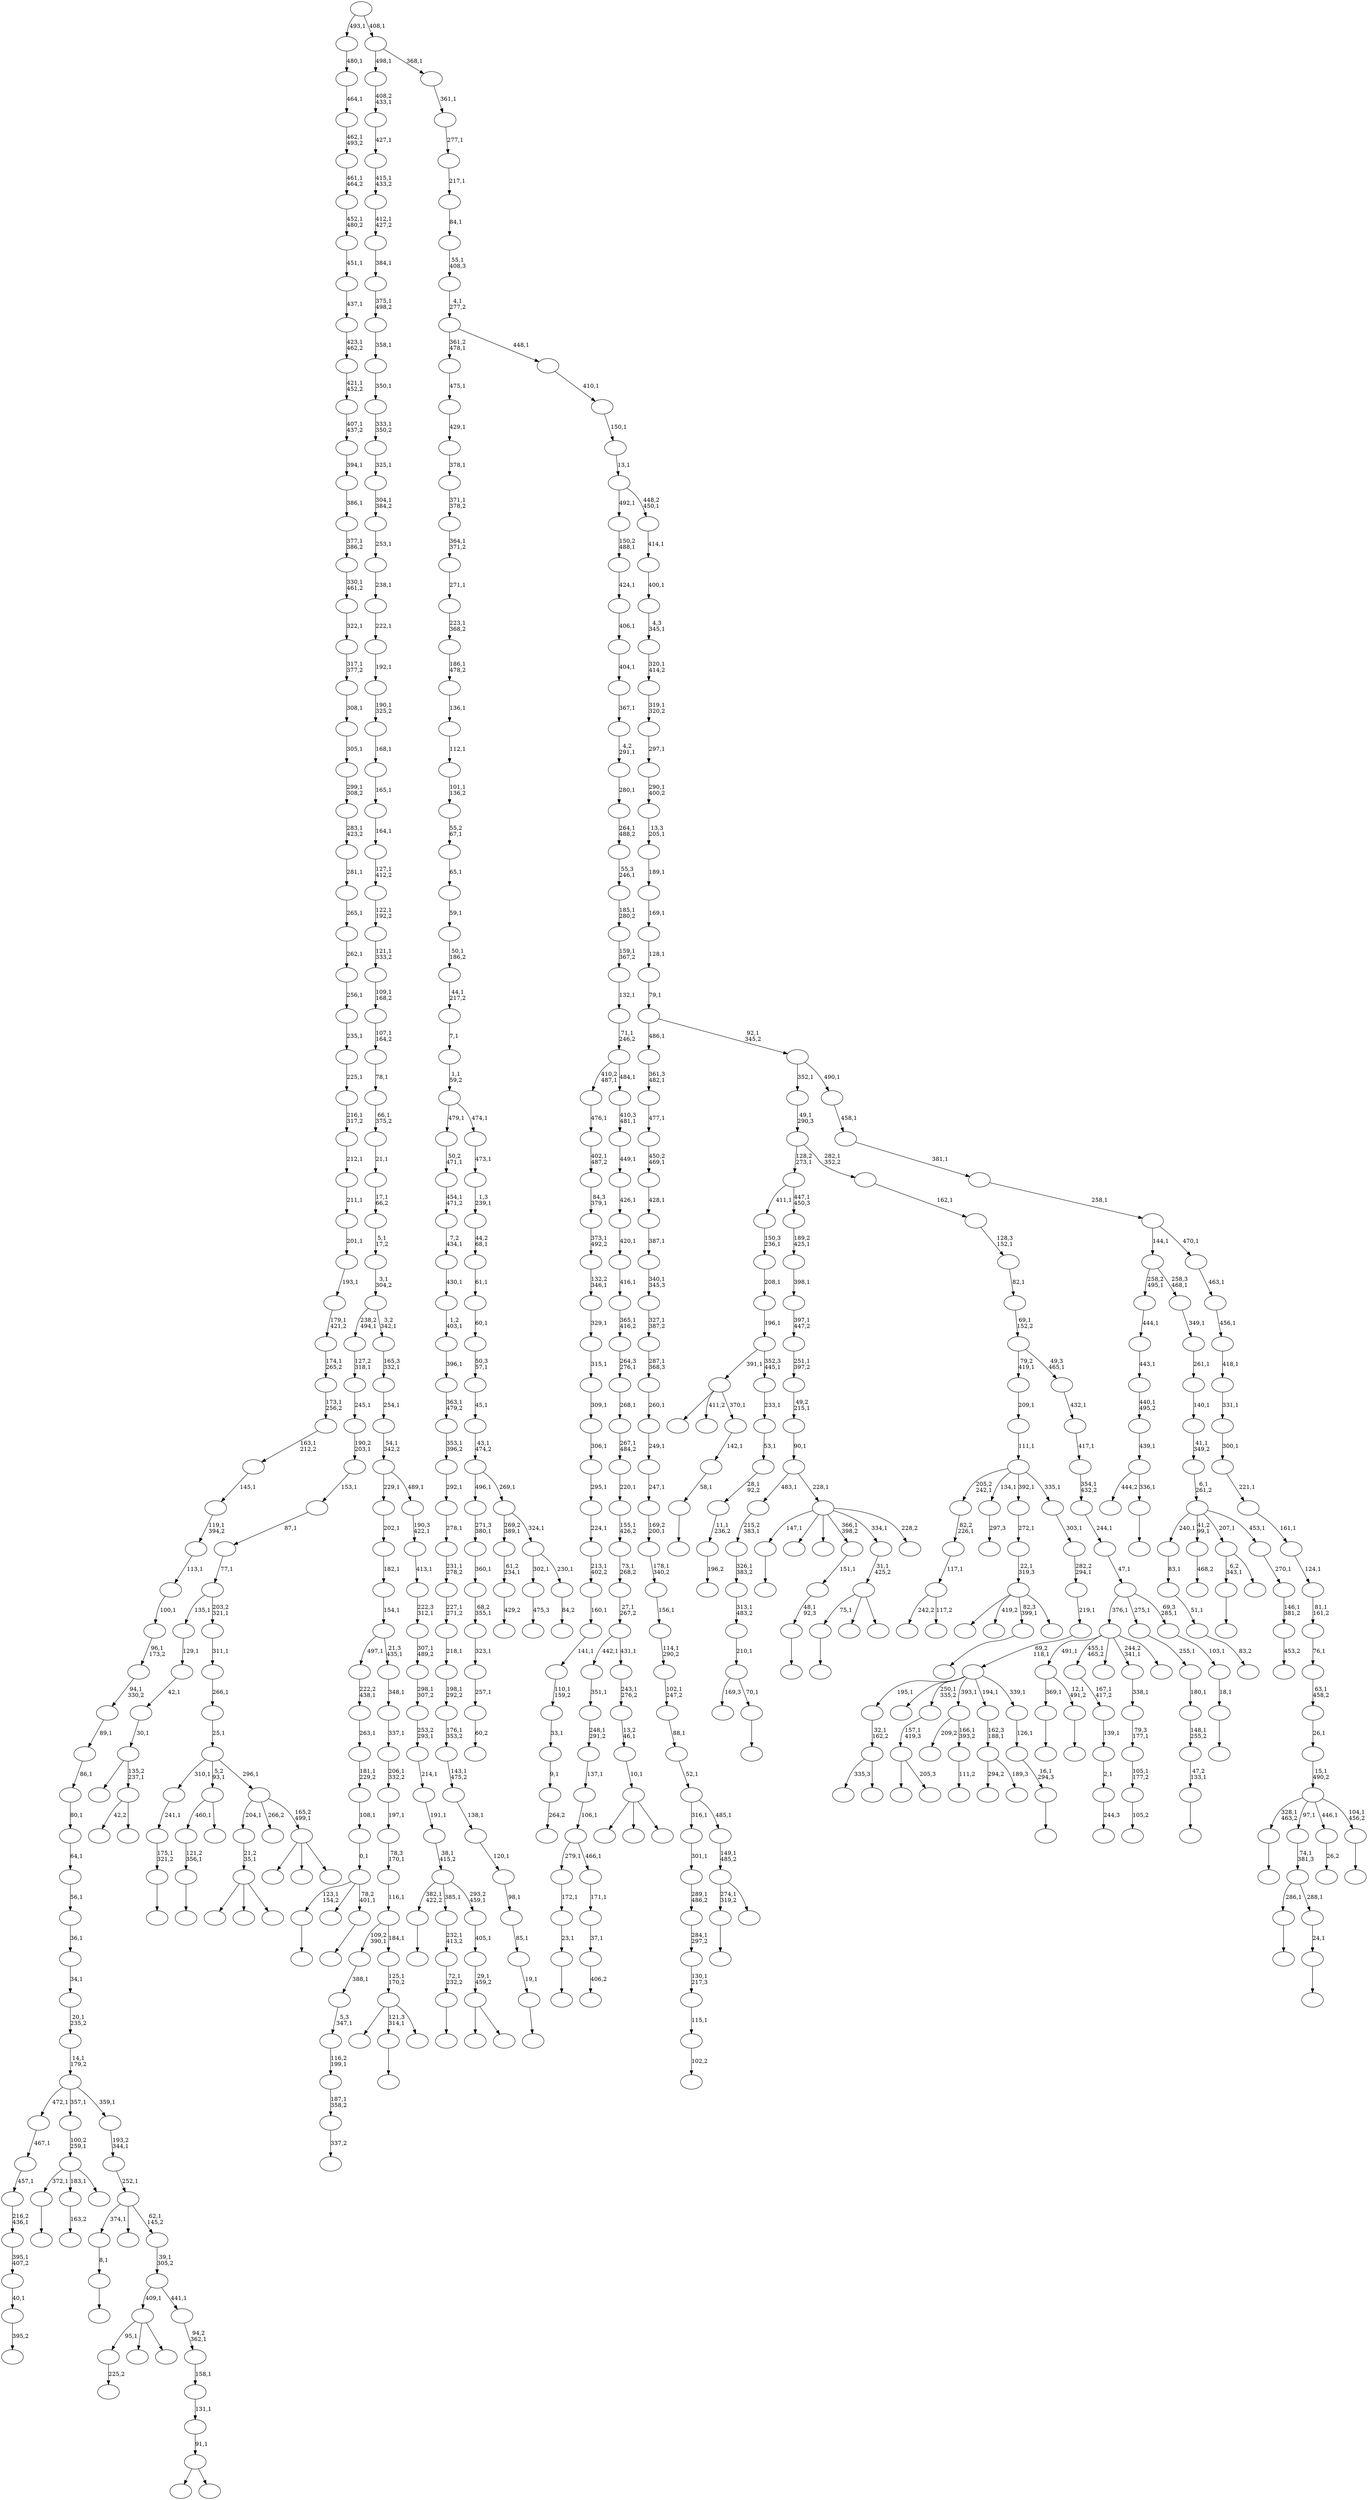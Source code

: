 digraph T {
	600 [label=""]
	599 [label=""]
	598 [label=""]
	597 [label=""]
	596 [label=""]
	595 [label=""]
	594 [label=""]
	593 [label=""]
	592 [label=""]
	591 [label=""]
	590 [label=""]
	589 [label=""]
	588 [label=""]
	587 [label=""]
	586 [label=""]
	585 [label=""]
	584 [label=""]
	583 [label=""]
	582 [label=""]
	581 [label=""]
	580 [label=""]
	579 [label=""]
	578 [label=""]
	577 [label=""]
	576 [label=""]
	575 [label=""]
	574 [label=""]
	573 [label=""]
	572 [label=""]
	571 [label=""]
	570 [label=""]
	569 [label=""]
	568 [label=""]
	567 [label=""]
	566 [label=""]
	565 [label=""]
	564 [label=""]
	563 [label=""]
	562 [label=""]
	561 [label=""]
	560 [label=""]
	559 [label=""]
	558 [label=""]
	557 [label=""]
	556 [label=""]
	555 [label=""]
	554 [label=""]
	553 [label=""]
	552 [label=""]
	551 [label=""]
	550 [label=""]
	549 [label=""]
	548 [label=""]
	547 [label=""]
	546 [label=""]
	545 [label=""]
	544 [label=""]
	543 [label=""]
	542 [label=""]
	541 [label=""]
	540 [label=""]
	539 [label=""]
	538 [label=""]
	537 [label=""]
	536 [label=""]
	535 [label=""]
	534 [label=""]
	533 [label=""]
	532 [label=""]
	531 [label=""]
	530 [label=""]
	529 [label=""]
	528 [label=""]
	527 [label=""]
	526 [label=""]
	525 [label=""]
	524 [label=""]
	523 [label=""]
	522 [label=""]
	521 [label=""]
	520 [label=""]
	519 [label=""]
	518 [label=""]
	517 [label=""]
	516 [label=""]
	515 [label=""]
	514 [label=""]
	513 [label=""]
	512 [label=""]
	511 [label=""]
	510 [label=""]
	509 [label=""]
	508 [label=""]
	507 [label=""]
	506 [label=""]
	505 [label=""]
	504 [label=""]
	503 [label=""]
	502 [label=""]
	501 [label=""]
	500 [label=""]
	499 [label=""]
	498 [label=""]
	497 [label=""]
	496 [label=""]
	495 [label=""]
	494 [label=""]
	493 [label=""]
	492 [label=""]
	491 [label=""]
	490 [label=""]
	489 [label=""]
	488 [label=""]
	487 [label=""]
	486 [label=""]
	485 [label=""]
	484 [label=""]
	483 [label=""]
	482 [label=""]
	481 [label=""]
	480 [label=""]
	479 [label=""]
	478 [label=""]
	477 [label=""]
	476 [label=""]
	475 [label=""]
	474 [label=""]
	473 [label=""]
	472 [label=""]
	471 [label=""]
	470 [label=""]
	469 [label=""]
	468 [label=""]
	467 [label=""]
	466 [label=""]
	465 [label=""]
	464 [label=""]
	463 [label=""]
	462 [label=""]
	461 [label=""]
	460 [label=""]
	459 [label=""]
	458 [label=""]
	457 [label=""]
	456 [label=""]
	455 [label=""]
	454 [label=""]
	453 [label=""]
	452 [label=""]
	451 [label=""]
	450 [label=""]
	449 [label=""]
	448 [label=""]
	447 [label=""]
	446 [label=""]
	445 [label=""]
	444 [label=""]
	443 [label=""]
	442 [label=""]
	441 [label=""]
	440 [label=""]
	439 [label=""]
	438 [label=""]
	437 [label=""]
	436 [label=""]
	435 [label=""]
	434 [label=""]
	433 [label=""]
	432 [label=""]
	431 [label=""]
	430 [label=""]
	429 [label=""]
	428 [label=""]
	427 [label=""]
	426 [label=""]
	425 [label=""]
	424 [label=""]
	423 [label=""]
	422 [label=""]
	421 [label=""]
	420 [label=""]
	419 [label=""]
	418 [label=""]
	417 [label=""]
	416 [label=""]
	415 [label=""]
	414 [label=""]
	413 [label=""]
	412 [label=""]
	411 [label=""]
	410 [label=""]
	409 [label=""]
	408 [label=""]
	407 [label=""]
	406 [label=""]
	405 [label=""]
	404 [label=""]
	403 [label=""]
	402 [label=""]
	401 [label=""]
	400 [label=""]
	399 [label=""]
	398 [label=""]
	397 [label=""]
	396 [label=""]
	395 [label=""]
	394 [label=""]
	393 [label=""]
	392 [label=""]
	391 [label=""]
	390 [label=""]
	389 [label=""]
	388 [label=""]
	387 [label=""]
	386 [label=""]
	385 [label=""]
	384 [label=""]
	383 [label=""]
	382 [label=""]
	381 [label=""]
	380 [label=""]
	379 [label=""]
	378 [label=""]
	377 [label=""]
	376 [label=""]
	375 [label=""]
	374 [label=""]
	373 [label=""]
	372 [label=""]
	371 [label=""]
	370 [label=""]
	369 [label=""]
	368 [label=""]
	367 [label=""]
	366 [label=""]
	365 [label=""]
	364 [label=""]
	363 [label=""]
	362 [label=""]
	361 [label=""]
	360 [label=""]
	359 [label=""]
	358 [label=""]
	357 [label=""]
	356 [label=""]
	355 [label=""]
	354 [label=""]
	353 [label=""]
	352 [label=""]
	351 [label=""]
	350 [label=""]
	349 [label=""]
	348 [label=""]
	347 [label=""]
	346 [label=""]
	345 [label=""]
	344 [label=""]
	343 [label=""]
	342 [label=""]
	341 [label=""]
	340 [label=""]
	339 [label=""]
	338 [label=""]
	337 [label=""]
	336 [label=""]
	335 [label=""]
	334 [label=""]
	333 [label=""]
	332 [label=""]
	331 [label=""]
	330 [label=""]
	329 [label=""]
	328 [label=""]
	327 [label=""]
	326 [label=""]
	325 [label=""]
	324 [label=""]
	323 [label=""]
	322 [label=""]
	321 [label=""]
	320 [label=""]
	319 [label=""]
	318 [label=""]
	317 [label=""]
	316 [label=""]
	315 [label=""]
	314 [label=""]
	313 [label=""]
	312 [label=""]
	311 [label=""]
	310 [label=""]
	309 [label=""]
	308 [label=""]
	307 [label=""]
	306 [label=""]
	305 [label=""]
	304 [label=""]
	303 [label=""]
	302 [label=""]
	301 [label=""]
	300 [label=""]
	299 [label=""]
	298 [label=""]
	297 [label=""]
	296 [label=""]
	295 [label=""]
	294 [label=""]
	293 [label=""]
	292 [label=""]
	291 [label=""]
	290 [label=""]
	289 [label=""]
	288 [label=""]
	287 [label=""]
	286 [label=""]
	285 [label=""]
	284 [label=""]
	283 [label=""]
	282 [label=""]
	281 [label=""]
	280 [label=""]
	279 [label=""]
	278 [label=""]
	277 [label=""]
	276 [label=""]
	275 [label=""]
	274 [label=""]
	273 [label=""]
	272 [label=""]
	271 [label=""]
	270 [label=""]
	269 [label=""]
	268 [label=""]
	267 [label=""]
	266 [label=""]
	265 [label=""]
	264 [label=""]
	263 [label=""]
	262 [label=""]
	261 [label=""]
	260 [label=""]
	259 [label=""]
	258 [label=""]
	257 [label=""]
	256 [label=""]
	255 [label=""]
	254 [label=""]
	253 [label=""]
	252 [label=""]
	251 [label=""]
	250 [label=""]
	249 [label=""]
	248 [label=""]
	247 [label=""]
	246 [label=""]
	245 [label=""]
	244 [label=""]
	243 [label=""]
	242 [label=""]
	241 [label=""]
	240 [label=""]
	239 [label=""]
	238 [label=""]
	237 [label=""]
	236 [label=""]
	235 [label=""]
	234 [label=""]
	233 [label=""]
	232 [label=""]
	231 [label=""]
	230 [label=""]
	229 [label=""]
	228 [label=""]
	227 [label=""]
	226 [label=""]
	225 [label=""]
	224 [label=""]
	223 [label=""]
	222 [label=""]
	221 [label=""]
	220 [label=""]
	219 [label=""]
	218 [label=""]
	217 [label=""]
	216 [label=""]
	215 [label=""]
	214 [label=""]
	213 [label=""]
	212 [label=""]
	211 [label=""]
	210 [label=""]
	209 [label=""]
	208 [label=""]
	207 [label=""]
	206 [label=""]
	205 [label=""]
	204 [label=""]
	203 [label=""]
	202 [label=""]
	201 [label=""]
	200 [label=""]
	199 [label=""]
	198 [label=""]
	197 [label=""]
	196 [label=""]
	195 [label=""]
	194 [label=""]
	193 [label=""]
	192 [label=""]
	191 [label=""]
	190 [label=""]
	189 [label=""]
	188 [label=""]
	187 [label=""]
	186 [label=""]
	185 [label=""]
	184 [label=""]
	183 [label=""]
	182 [label=""]
	181 [label=""]
	180 [label=""]
	179 [label=""]
	178 [label=""]
	177 [label=""]
	176 [label=""]
	175 [label=""]
	174 [label=""]
	173 [label=""]
	172 [label=""]
	171 [label=""]
	170 [label=""]
	169 [label=""]
	168 [label=""]
	167 [label=""]
	166 [label=""]
	165 [label=""]
	164 [label=""]
	163 [label=""]
	162 [label=""]
	161 [label=""]
	160 [label=""]
	159 [label=""]
	158 [label=""]
	157 [label=""]
	156 [label=""]
	155 [label=""]
	154 [label=""]
	153 [label=""]
	152 [label=""]
	151 [label=""]
	150 [label=""]
	149 [label=""]
	148 [label=""]
	147 [label=""]
	146 [label=""]
	145 [label=""]
	144 [label=""]
	143 [label=""]
	142 [label=""]
	141 [label=""]
	140 [label=""]
	139 [label=""]
	138 [label=""]
	137 [label=""]
	136 [label=""]
	135 [label=""]
	134 [label=""]
	133 [label=""]
	132 [label=""]
	131 [label=""]
	130 [label=""]
	129 [label=""]
	128 [label=""]
	127 [label=""]
	126 [label=""]
	125 [label=""]
	124 [label=""]
	123 [label=""]
	122 [label=""]
	121 [label=""]
	120 [label=""]
	119 [label=""]
	118 [label=""]
	117 [label=""]
	116 [label=""]
	115 [label=""]
	114 [label=""]
	113 [label=""]
	112 [label=""]
	111 [label=""]
	110 [label=""]
	109 [label=""]
	108 [label=""]
	107 [label=""]
	106 [label=""]
	105 [label=""]
	104 [label=""]
	103 [label=""]
	102 [label=""]
	101 [label=""]
	100 [label=""]
	99 [label=""]
	98 [label=""]
	97 [label=""]
	96 [label=""]
	95 [label=""]
	94 [label=""]
	93 [label=""]
	92 [label=""]
	91 [label=""]
	90 [label=""]
	89 [label=""]
	88 [label=""]
	87 [label=""]
	86 [label=""]
	85 [label=""]
	84 [label=""]
	83 [label=""]
	82 [label=""]
	81 [label=""]
	80 [label=""]
	79 [label=""]
	78 [label=""]
	77 [label=""]
	76 [label=""]
	75 [label=""]
	74 [label=""]
	73 [label=""]
	72 [label=""]
	71 [label=""]
	70 [label=""]
	69 [label=""]
	68 [label=""]
	67 [label=""]
	66 [label=""]
	65 [label=""]
	64 [label=""]
	63 [label=""]
	62 [label=""]
	61 [label=""]
	60 [label=""]
	59 [label=""]
	58 [label=""]
	57 [label=""]
	56 [label=""]
	55 [label=""]
	54 [label=""]
	53 [label=""]
	52 [label=""]
	51 [label=""]
	50 [label=""]
	49 [label=""]
	48 [label=""]
	47 [label=""]
	46 [label=""]
	45 [label=""]
	44 [label=""]
	43 [label=""]
	42 [label=""]
	41 [label=""]
	40 [label=""]
	39 [label=""]
	38 [label=""]
	37 [label=""]
	36 [label=""]
	35 [label=""]
	34 [label=""]
	33 [label=""]
	32 [label=""]
	31 [label=""]
	30 [label=""]
	29 [label=""]
	28 [label=""]
	27 [label=""]
	26 [label=""]
	25 [label=""]
	24 [label=""]
	23 [label=""]
	22 [label=""]
	21 [label=""]
	20 [label=""]
	19 [label=""]
	18 [label=""]
	17 [label=""]
	16 [label=""]
	15 [label=""]
	14 [label=""]
	13 [label=""]
	12 [label=""]
	11 [label=""]
	10 [label=""]
	9 [label=""]
	8 [label=""]
	7 [label=""]
	6 [label=""]
	5 [label=""]
	4 [label=""]
	3 [label=""]
	2 [label=""]
	1 [label=""]
	0 [label=""]
	599 -> 600 [label=""]
	597 -> 598 [label=""]
	595 -> 596 [label="225,2"]
	591 -> 592 [label=""]
	588 -> 589 [label=""]
	584 -> 585 [label=""]
	579 -> 580 [label=""]
	577 -> 578 [label=""]
	576 -> 577 [label="58,1"]
	575 -> 576 [label="142,1"]
	574 -> 593 [label=""]
	574 -> 581 [label="411,2"]
	574 -> 575 [label="370,1"]
	572 -> 573 [label=""]
	571 -> 572 [label="8,1"]
	568 -> 569 [label=""]
	567 -> 568 [label="175,1\n321,2"]
	566 -> 567 [label="241,1"]
	563 -> 564 [label=""]
	560 -> 561 [label="264,2"]
	559 -> 560 [label="9,1"]
	558 -> 559 [label="33,1"]
	557 -> 558 [label="110,1\n159,2"]
	556 -> 557 [label="141,1"]
	555 -> 556 [label="160,1"]
	554 -> 555 [label="213,1\n402,2"]
	553 -> 554 [label="224,1"]
	552 -> 553 [label="295,1"]
	551 -> 552 [label="306,1"]
	550 -> 551 [label="309,1"]
	549 -> 550 [label="315,1"]
	548 -> 549 [label="329,1"]
	547 -> 548 [label="132,2\n346,1"]
	546 -> 547 [label="373,1\n492,2"]
	545 -> 546 [label="84,3\n379,1"]
	544 -> 545 [label="402,1\n487,2"]
	543 -> 544 [label="476,1"]
	541 -> 542 [label="60,2"]
	540 -> 541 [label="257,1"]
	539 -> 540 [label="323,1"]
	538 -> 539 [label="68,2\n355,1"]
	537 -> 538 [label="360,1"]
	536 -> 537 [label="271,3\n380,1"]
	533 -> 534 [label="429,2"]
	532 -> 533 [label="61,2\n234,1"]
	530 -> 531 [label=""]
	528 -> 586 [label="242,2"]
	528 -> 529 [label="117,2"]
	527 -> 528 [label="117,1"]
	526 -> 527 [label="82,2\n226,1"]
	524 -> 525 [label=""]
	522 -> 523 [label=""]
	521 -> 524 [label="369,1"]
	521 -> 522 [label="12,1\n491,2"]
	517 -> 518 [label=""]
	516 -> 517 [label="24,1"]
	515 -> 588 [label="286,1"]
	515 -> 516 [label="288,1"]
	514 -> 515 [label="74,1\n381,3"]
	511 -> 570 [label="335,3"]
	511 -> 512 [label=""]
	510 -> 511 [label="32,1\n162,2"]
	507 -> 508 [label="163,2"]
	504 -> 505 [label=""]
	503 -> 504 [label="121,2\n356,1"]
	500 -> 501 [label="83,2"]
	499 -> 500 [label="51,1"]
	498 -> 499 [label="83,1"]
	495 -> 496 [label="475,3"]
	493 -> 494 [label="244,3"]
	492 -> 493 [label="2,1"]
	491 -> 492 [label="139,1"]
	490 -> 491 [label="167,1\n417,2"]
	487 -> 488 [label="297,3"]
	485 -> 486 [label=""]
	484 -> 485 [label="23,1"]
	483 -> 484 [label="172,1"]
	481 -> 482 [label="468,2"]
	479 -> 520 [label=""]
	479 -> 513 [label=""]
	479 -> 480 [label=""]
	478 -> 479 [label="21,2\n35,1"]
	476 -> 583 [label=""]
	476 -> 477 [label="205,3"]
	475 -> 476 [label="157,1\n419,3"]
	473 -> 474 [label=""]
	472 -> 473 [label="72,1\n232,2"]
	471 -> 472 [label="232,1\n413,2"]
	468 -> 469 [label=""]
	467 -> 468 [label="19,1"]
	466 -> 467 [label="85,1"]
	465 -> 466 [label="98,1"]
	464 -> 465 [label="120,1"]
	463 -> 464 [label="138,1"]
	462 -> 463 [label="143,1\n475,2"]
	461 -> 462 [label="176,1\n353,2"]
	460 -> 461 [label="198,1\n292,2"]
	459 -> 460 [label="218,1"]
	458 -> 459 [label="227,1\n271,2"]
	457 -> 458 [label="231,1\n278,2"]
	456 -> 457 [label="278,1"]
	455 -> 456 [label="292,1"]
	454 -> 455 [label="353,1\n396,2"]
	453 -> 454 [label="363,1\n479,2"]
	452 -> 453 [label="396,1"]
	451 -> 452 [label="1,2\n403,1"]
	450 -> 451 [label="430,1"]
	449 -> 450 [label="7,2\n434,1"]
	448 -> 449 [label="454,1\n471,2"]
	447 -> 448 [label="50,2\n471,1"]
	444 -> 445 [label=""]
	441 -> 442 [label="395,2"]
	440 -> 441 [label="40,1"]
	439 -> 440 [label="395,1\n407,2"]
	438 -> 439 [label="216,2\n436,1"]
	437 -> 438 [label="457,1"]
	436 -> 437 [label="467,1"]
	434 -> 590 [label="42,2"]
	434 -> 435 [label=""]
	433 -> 489 [label=""]
	433 -> 434 [label="135,2\n237,1"]
	432 -> 433 [label="30,1"]
	431 -> 432 [label="42,1"]
	430 -> 431 [label="129,1"]
	428 -> 595 [label="95,1"]
	428 -> 562 [label=""]
	428 -> 429 [label=""]
	425 -> 426 [label=""]
	423 -> 424 [label=""]
	422 -> 563 [label="123,1\n154,2"]
	422 -> 519 [label=""]
	422 -> 423 [label="78,2\n401,1"]
	421 -> 422 [label="0,1"]
	420 -> 421 [label="108,1"]
	419 -> 420 [label="181,1\n229,2"]
	418 -> 419 [label="263,1"]
	417 -> 418 [label="222,2\n438,1"]
	414 -> 415 [label="196,2"]
	413 -> 414 [label="11,1\n236,2"]
	412 -> 413 [label="28,1\n92,2"]
	411 -> 412 [label="53,1"]
	410 -> 411 [label="233,1"]
	409 -> 574 [label="391,1"]
	409 -> 410 [label="352,3\n445,1"]
	408 -> 409 [label="196,1"]
	407 -> 408 [label="208,1"]
	406 -> 407 [label="150,3\n236,1"]
	404 -> 405 [label="406,2"]
	403 -> 404 [label="37,1"]
	402 -> 403 [label="171,1"]
	401 -> 483 [label="279,1"]
	401 -> 402 [label="466,1"]
	400 -> 401 [label="106,1"]
	399 -> 400 [label="137,1"]
	398 -> 399 [label="248,1\n291,2"]
	397 -> 398 [label="351,1"]
	394 -> 395 [label="26,2"]
	390 -> 425 [label="6,2\n343,1"]
	390 -> 391 [label=""]
	388 -> 389 [label="111,2"]
	387 -> 506 [label="209,2"]
	387 -> 388 [label="166,1\n393,2"]
	385 -> 386 [label="337,2"]
	384 -> 385 [label="187,1\n358,2"]
	383 -> 384 [label="116,2\n199,1"]
	382 -> 383 [label="5,3\n347,1"]
	381 -> 382 [label="388,1"]
	379 -> 380 [label=""]
	378 -> 470 [label="169,3"]
	378 -> 379 [label="70,1"]
	377 -> 378 [label="210,1"]
	376 -> 377 [label="313,1\n483,2"]
	375 -> 376 [label="326,1\n383,2"]
	374 -> 375 [label="215,2\n383,1"]
	372 -> 373 [label="84,2"]
	371 -> 495 [label="302,1"]
	371 -> 372 [label="230,1"]
	370 -> 532 [label="269,2\n389,1"]
	370 -> 371 [label="324,1"]
	369 -> 536 [label="496,1"]
	369 -> 370 [label="269,1"]
	368 -> 369 [label="43,1\n474,2"]
	367 -> 368 [label="45,1"]
	366 -> 367 [label="50,3\n57,1"]
	365 -> 366 [label="60,1"]
	364 -> 365 [label="61,1"]
	363 -> 364 [label="44,2\n68,1"]
	362 -> 363 [label="1,3\n239,1"]
	361 -> 362 [label="473,1"]
	360 -> 447 [label="479,1"]
	360 -> 361 [label="474,1"]
	359 -> 360 [label="1,1\n59,2"]
	358 -> 359 [label="7,1"]
	357 -> 358 [label="44,1\n217,2"]
	356 -> 357 [label="50,1\n186,2"]
	355 -> 356 [label="59,1"]
	354 -> 355 [label="65,1"]
	353 -> 354 [label="55,2\n67,1"]
	352 -> 353 [label="101,1\n136,2"]
	351 -> 352 [label="112,1"]
	350 -> 351 [label="136,1"]
	349 -> 350 [label="186,1\n478,2"]
	348 -> 349 [label="223,1\n368,2"]
	347 -> 348 [label="271,1"]
	346 -> 347 [label="364,1\n371,2"]
	345 -> 346 [label="371,1\n378,2"]
	344 -> 345 [label="378,1"]
	343 -> 344 [label="429,1"]
	342 -> 343 [label="475,1"]
	339 -> 340 [label=""]
	338 -> 339 [label="48,1\n92,3"]
	337 -> 338 [label="151,1"]
	335 -> 336 [label="102,2"]
	334 -> 335 [label="115,1"]
	333 -> 334 [label="130,1\n217,3"]
	332 -> 333 [label="284,1\n297,2"]
	331 -> 332 [label="289,1\n486,2"]
	330 -> 331 [label="301,1"]
	328 -> 579 [label="372,1"]
	328 -> 507 [label="183,1"]
	328 -> 329 [label=""]
	327 -> 328 [label="100,2\n259,1"]
	325 -> 446 [label=""]
	325 -> 444 [label="121,3\n314,1"]
	325 -> 326 [label=""]
	324 -> 325 [label="125,1\n170,2"]
	323 -> 381 [label="109,2\n390,1"]
	323 -> 324 [label="184,1"]
	322 -> 323 [label="116,1"]
	321 -> 322 [label="78,3\n170,1"]
	320 -> 321 [label="197,1"]
	319 -> 320 [label="206,1\n332,2"]
	318 -> 319 [label="337,1"]
	317 -> 318 [label="348,1"]
	316 -> 417 [label="497,1"]
	316 -> 317 [label="21,3\n435,1"]
	315 -> 316 [label="154,1"]
	314 -> 315 [label="182,1"]
	313 -> 314 [label="202,1"]
	311 -> 312 [label="105,2"]
	310 -> 311 [label="105,1\n177,2"]
	309 -> 310 [label="79,3\n177,1"]
	308 -> 309 [label="338,1"]
	305 -> 306 [label=""]
	303 -> 304 [label=""]
	302 -> 341 [label="444,2"]
	302 -> 303 [label="336,1"]
	301 -> 302 [label="439,1"]
	300 -> 301 [label="440,1\n495,2"]
	299 -> 300 [label="443,1"]
	298 -> 299 [label="444,1"]
	296 -> 503 [label="460,1"]
	296 -> 297 [label=""]
	294 -> 530 [label="274,1\n319,2"]
	294 -> 295 [label=""]
	293 -> 294 [label="149,1\n485,2"]
	292 -> 330 [label="316,1"]
	292 -> 293 [label="485,1"]
	291 -> 292 [label="52,1"]
	290 -> 291 [label="88,1"]
	289 -> 290 [label="102,1\n247,2"]
	288 -> 289 [label="114,1\n290,2"]
	287 -> 288 [label="156,1"]
	286 -> 287 [label="178,1\n340,2"]
	285 -> 286 [label="169,2\n200,1"]
	284 -> 285 [label="247,1"]
	283 -> 284 [label="249,1"]
	282 -> 283 [label="260,1"]
	281 -> 282 [label="287,1\n368,3"]
	280 -> 281 [label="327,1\n387,2"]
	279 -> 280 [label="340,1\n345,3"]
	278 -> 279 [label="387,1"]
	277 -> 278 [label="428,1"]
	276 -> 277 [label="450,2\n469,1"]
	275 -> 276 [label="477,1"]
	274 -> 275 [label="361,3\n482,1"]
	272 -> 427 [label=""]
	272 -> 307 [label=""]
	272 -> 273 [label=""]
	271 -> 478 [label="204,1"]
	271 -> 416 [label="266,2"]
	271 -> 272 [label="165,2\n499,1"]
	270 -> 566 [label="310,1"]
	270 -> 296 [label="5,2\n93,1"]
	270 -> 271 [label="296,1"]
	269 -> 270 [label="25,1"]
	268 -> 269 [label="266,1"]
	267 -> 268 [label="311,1"]
	266 -> 430 [label="135,1"]
	266 -> 267 [label="203,2\n321,1"]
	265 -> 266 [label="77,1"]
	264 -> 265 [label="87,1"]
	263 -> 264 [label="153,1"]
	262 -> 263 [label="190,2\n203,1"]
	261 -> 262 [label="245,1"]
	260 -> 261 [label="127,2\n318,1"]
	258 -> 594 [label=""]
	258 -> 393 [label="419,2"]
	258 -> 305 [label="82,3\n399,1"]
	258 -> 259 [label=""]
	257 -> 258 [label="22,1\n319,3"]
	256 -> 257 [label="272,1"]
	254 -> 591 [label="75,1"]
	254 -> 396 [label=""]
	254 -> 255 [label=""]
	253 -> 254 [label="31,1\n425,2"]
	251 -> 252 [label="453,2"]
	250 -> 251 [label="146,1\n381,2"]
	249 -> 250 [label="270,1"]
	248 -> 498 [label="240,1"]
	248 -> 481 [label="41,2\n99,1"]
	248 -> 390 [label="207,1"]
	248 -> 249 [label="453,1"]
	247 -> 248 [label="6,1\n261,2"]
	246 -> 247 [label="41,1\n349,2"]
	245 -> 246 [label="140,1"]
	244 -> 245 [label="261,1"]
	243 -> 244 [label="349,1"]
	242 -> 298 [label="258,2\n495,1"]
	242 -> 243 [label="258,3\n468,1"]
	240 -> 599 [label="147,1"]
	240 -> 582 [label=""]
	240 -> 565 [label=""]
	240 -> 337 [label="366,1\n398,2"]
	240 -> 253 [label="334,1"]
	240 -> 241 [label="228,2"]
	239 -> 374 [label="483,1"]
	239 -> 240 [label="228,1"]
	238 -> 239 [label="90,1"]
	237 -> 238 [label="49,2\n215,1"]
	236 -> 237 [label="251,1\n397,2"]
	235 -> 236 [label="397,1\n447,2"]
	234 -> 235 [label="398,1"]
	233 -> 234 [label="189,2\n425,1"]
	232 -> 406 [label="411,1"]
	232 -> 233 [label="447,1\n450,3"]
	230 -> 587 [label="294,2"]
	230 -> 231 [label="189,3"]
	229 -> 230 [label="162,3\n188,1"]
	227 -> 228 [label=""]
	226 -> 227 [label="16,1\n294,3"]
	225 -> 226 [label="126,1"]
	224 -> 510 [label="195,1"]
	224 -> 497 [label=""]
	224 -> 475 [label="250,1\n335,2"]
	224 -> 387 [label="393,1"]
	224 -> 229 [label="194,1"]
	224 -> 225 [label="339,1"]
	223 -> 224 [label="69,2\n118,1"]
	222 -> 223 [label="219,1"]
	221 -> 222 [label="282,2\n294,1"]
	220 -> 221 [label="303,1"]
	219 -> 526 [label="205,2\n242,1"]
	219 -> 487 [label="134,1"]
	219 -> 256 [label="392,1"]
	219 -> 220 [label="335,1"]
	218 -> 219 [label="111,1"]
	217 -> 218 [label="209,1"]
	215 -> 521 [label="491,1"]
	215 -> 490 [label="455,1\n465,2"]
	215 -> 392 [label=""]
	215 -> 308 [label="244,2\n341,1"]
	215 -> 216 [label=""]
	212 -> 213 [label=""]
	211 -> 212 [label="47,2\n133,1"]
	210 -> 211 [label="148,1\n255,2"]
	209 -> 210 [label="180,1"]
	208 -> 209 [label="255,1"]
	206 -> 207 [label=""]
	205 -> 206 [label="18,1"]
	204 -> 205 [label="103,1"]
	203 -> 215 [label="376,1"]
	203 -> 208 [label="275,1"]
	203 -> 204 [label="69,3\n285,1"]
	202 -> 203 [label="47,1"]
	201 -> 202 [label="244,1"]
	200 -> 201 [label="354,1\n432,2"]
	199 -> 200 [label="417,1"]
	198 -> 199 [label="432,1"]
	197 -> 217 [label="79,2\n419,1"]
	197 -> 198 [label="49,3\n465,1"]
	196 -> 197 [label="69,1\n152,2"]
	195 -> 196 [label="82,1"]
	194 -> 195 [label="128,3\n152,1"]
	193 -> 194 [label="162,1"]
	192 -> 232 [label="128,2\n273,1"]
	192 -> 193 [label="282,1\n352,2"]
	191 -> 192 [label="49,1\n290,3"]
	189 -> 535 [label=""]
	189 -> 502 [label=""]
	189 -> 190 [label=""]
	188 -> 189 [label="10,1"]
	187 -> 188 [label="13,2\n46,1"]
	186 -> 187 [label="243,1\n276,2"]
	185 -> 397 [label="442,1"]
	185 -> 186 [label="431,1"]
	184 -> 185 [label="27,1\n267,2"]
	183 -> 184 [label="73,1\n268,2"]
	182 -> 183 [label="155,1\n426,2"]
	181 -> 182 [label="220,1"]
	180 -> 181 [label="267,1\n484,2"]
	179 -> 180 [label="268,1"]
	178 -> 179 [label="264,3\n276,1"]
	177 -> 178 [label="365,1\n416,2"]
	176 -> 177 [label="416,1"]
	175 -> 176 [label="420,1"]
	174 -> 175 [label="426,1"]
	173 -> 174 [label="449,1"]
	172 -> 173 [label="410,3\n481,1"]
	171 -> 543 [label="410,2\n487,1"]
	171 -> 172 [label="484,1"]
	170 -> 171 [label="71,1\n246,2"]
	169 -> 170 [label="132,1"]
	168 -> 169 [label="159,1\n367,2"]
	167 -> 168 [label="185,1\n280,2"]
	166 -> 167 [label="55,3\n246,1"]
	165 -> 166 [label="264,1\n488,2"]
	164 -> 165 [label="280,1"]
	163 -> 164 [label="4,2\n291,1"]
	162 -> 163 [label="367,1"]
	161 -> 162 [label="404,1"]
	160 -> 161 [label="406,1"]
	159 -> 160 [label="424,1"]
	158 -> 159 [label="150,2\n488,1"]
	156 -> 443 [label=""]
	156 -> 157 [label=""]
	155 -> 156 [label="91,1"]
	154 -> 155 [label="131,1"]
	153 -> 154 [label="158,1"]
	152 -> 153 [label="94,2\n362,1"]
	151 -> 428 [label="409,1"]
	151 -> 152 [label="441,1"]
	150 -> 151 [label="39,1\n305,2"]
	149 -> 571 [label="374,1"]
	149 -> 214 [label=""]
	149 -> 150 [label="62,1\n145,2"]
	148 -> 149 [label="252,1"]
	147 -> 148 [label="193,2\n344,1"]
	146 -> 436 [label="472,1"]
	146 -> 327 [label="357,1"]
	146 -> 147 [label="359,1"]
	145 -> 146 [label="14,1\n179,2"]
	144 -> 145 [label="20,1\n235,2"]
	143 -> 144 [label="34,1"]
	142 -> 143 [label="36,1"]
	141 -> 142 [label="56,1"]
	140 -> 141 [label="64,1"]
	139 -> 140 [label="80,1"]
	138 -> 139 [label="86,1"]
	137 -> 138 [label="89,1"]
	136 -> 137 [label="94,1\n330,2"]
	135 -> 136 [label="96,1\n173,2"]
	134 -> 135 [label="100,1"]
	133 -> 134 [label="113,1"]
	132 -> 133 [label="119,1\n394,2"]
	131 -> 132 [label="145,1"]
	130 -> 131 [label="163,1\n212,2"]
	129 -> 130 [label="173,1\n256,2"]
	128 -> 129 [label="174,1\n265,2"]
	127 -> 128 [label="179,1\n421,2"]
	126 -> 127 [label="193,1"]
	125 -> 126 [label="201,1"]
	124 -> 125 [label="211,1"]
	123 -> 124 [label="212,1"]
	122 -> 123 [label="216,1\n317,2"]
	121 -> 122 [label="225,1"]
	120 -> 121 [label="235,1"]
	119 -> 120 [label="256,1"]
	118 -> 119 [label="262,1"]
	117 -> 118 [label="265,1"]
	116 -> 117 [label="281,1"]
	115 -> 116 [label="283,1\n423,2"]
	114 -> 115 [label="299,1\n308,2"]
	113 -> 114 [label="305,1"]
	112 -> 113 [label="308,1"]
	111 -> 112 [label="317,1\n377,2"]
	110 -> 111 [label="322,1"]
	109 -> 110 [label="330,1\n461,2"]
	108 -> 109 [label="377,1\n386,2"]
	107 -> 108 [label="386,1"]
	106 -> 107 [label="394,1"]
	105 -> 106 [label="407,1\n437,2"]
	104 -> 105 [label="421,1\n452,2"]
	103 -> 104 [label="423,1\n462,2"]
	102 -> 103 [label="437,1"]
	101 -> 102 [label="451,1"]
	100 -> 101 [label="452,1\n480,2"]
	99 -> 100 [label="461,1\n464,2"]
	98 -> 99 [label="462,1\n493,2"]
	97 -> 98 [label="464,1"]
	96 -> 97 [label="480,1"]
	94 -> 509 [label=""]
	94 -> 95 [label=""]
	93 -> 94 [label="29,1\n459,2"]
	92 -> 93 [label="405,1"]
	91 -> 584 [label="382,1\n422,2"]
	91 -> 471 [label="385,1"]
	91 -> 92 [label="293,2\n459,1"]
	90 -> 91 [label="38,1\n415,2"]
	89 -> 90 [label="191,1"]
	88 -> 89 [label="214,1"]
	87 -> 88 [label="253,2\n293,1"]
	86 -> 87 [label="298,1\n307,2"]
	85 -> 86 [label="307,1\n489,2"]
	84 -> 85 [label="222,3\n312,1"]
	83 -> 84 [label="413,1"]
	82 -> 83 [label="190,3\n422,1"]
	81 -> 313 [label="229,1"]
	81 -> 82 [label="489,1"]
	80 -> 81 [label="54,1\n342,2"]
	79 -> 80 [label="254,1"]
	78 -> 79 [label="165,3\n332,1"]
	77 -> 260 [label="238,2\n494,1"]
	77 -> 78 [label="3,2\n342,1"]
	76 -> 77 [label="3,1\n304,2"]
	75 -> 76 [label="5,1\n17,2"]
	74 -> 75 [label="17,1\n66,2"]
	73 -> 74 [label="21,1"]
	72 -> 73 [label="66,1\n375,2"]
	71 -> 72 [label="78,1"]
	70 -> 71 [label="107,1\n164,2"]
	69 -> 70 [label="109,1\n168,2"]
	68 -> 69 [label="121,1\n333,2"]
	67 -> 68 [label="122,1\n192,2"]
	66 -> 67 [label="127,1\n412,2"]
	65 -> 66 [label="164,1"]
	64 -> 65 [label="165,1"]
	63 -> 64 [label="168,1"]
	62 -> 63 [label="190,1\n325,2"]
	61 -> 62 [label="192,1"]
	60 -> 61 [label="222,1"]
	59 -> 60 [label="238,1"]
	58 -> 59 [label="253,1"]
	57 -> 58 [label="304,1\n384,2"]
	56 -> 57 [label="325,1"]
	55 -> 56 [label="333,1\n350,2"]
	54 -> 55 [label="350,1"]
	53 -> 54 [label="358,1"]
	52 -> 53 [label="375,1\n498,2"]
	51 -> 52 [label="384,1"]
	50 -> 51 [label="412,1\n427,2"]
	49 -> 50 [label="415,1\n433,2"]
	48 -> 49 [label="427,1"]
	47 -> 48 [label="408,2\n433,1"]
	45 -> 46 [label=""]
	44 -> 597 [label="328,1\n463,2"]
	44 -> 514 [label="97,1"]
	44 -> 394 [label="446,1"]
	44 -> 45 [label="104,1\n456,2"]
	43 -> 44 [label="15,1\n490,2"]
	42 -> 43 [label="26,1"]
	41 -> 42 [label="63,1\n458,2"]
	40 -> 41 [label="76,1"]
	39 -> 40 [label="81,1\n161,2"]
	38 -> 39 [label="124,1"]
	37 -> 38 [label="161,1"]
	36 -> 37 [label="221,1"]
	35 -> 36 [label="300,1"]
	34 -> 35 [label="331,1"]
	33 -> 34 [label="418,1"]
	32 -> 33 [label="456,1"]
	31 -> 32 [label="463,1"]
	30 -> 242 [label="144,1"]
	30 -> 31 [label="470,1"]
	29 -> 30 [label="258,1"]
	28 -> 29 [label="381,1"]
	27 -> 28 [label="458,1"]
	26 -> 191 [label="352,1"]
	26 -> 27 [label="490,1"]
	25 -> 274 [label="486,1"]
	25 -> 26 [label="92,1\n345,2"]
	24 -> 25 [label="79,1"]
	23 -> 24 [label="128,1"]
	22 -> 23 [label="169,1"]
	21 -> 22 [label="189,1"]
	20 -> 21 [label="13,3\n205,1"]
	19 -> 20 [label="290,1\n400,2"]
	18 -> 19 [label="297,1"]
	17 -> 18 [label="319,1\n320,2"]
	16 -> 17 [label="320,1\n414,2"]
	15 -> 16 [label="4,3\n345,1"]
	14 -> 15 [label="400,1"]
	13 -> 14 [label="414,1"]
	12 -> 158 [label="492,1"]
	12 -> 13 [label="448,2\n450,1"]
	11 -> 12 [label="13,1"]
	10 -> 11 [label="150,1"]
	9 -> 10 [label="410,1"]
	8 -> 342 [label="361,2\n478,1"]
	8 -> 9 [label="448,1"]
	7 -> 8 [label="4,1\n277,2"]
	6 -> 7 [label="55,1\n408,3"]
	5 -> 6 [label="84,1"]
	4 -> 5 [label="217,1"]
	3 -> 4 [label="277,1"]
	2 -> 3 [label="361,1"]
	1 -> 47 [label="498,1"]
	1 -> 2 [label="368,1"]
	0 -> 96 [label="493,1"]
	0 -> 1 [label="408,1"]
}
